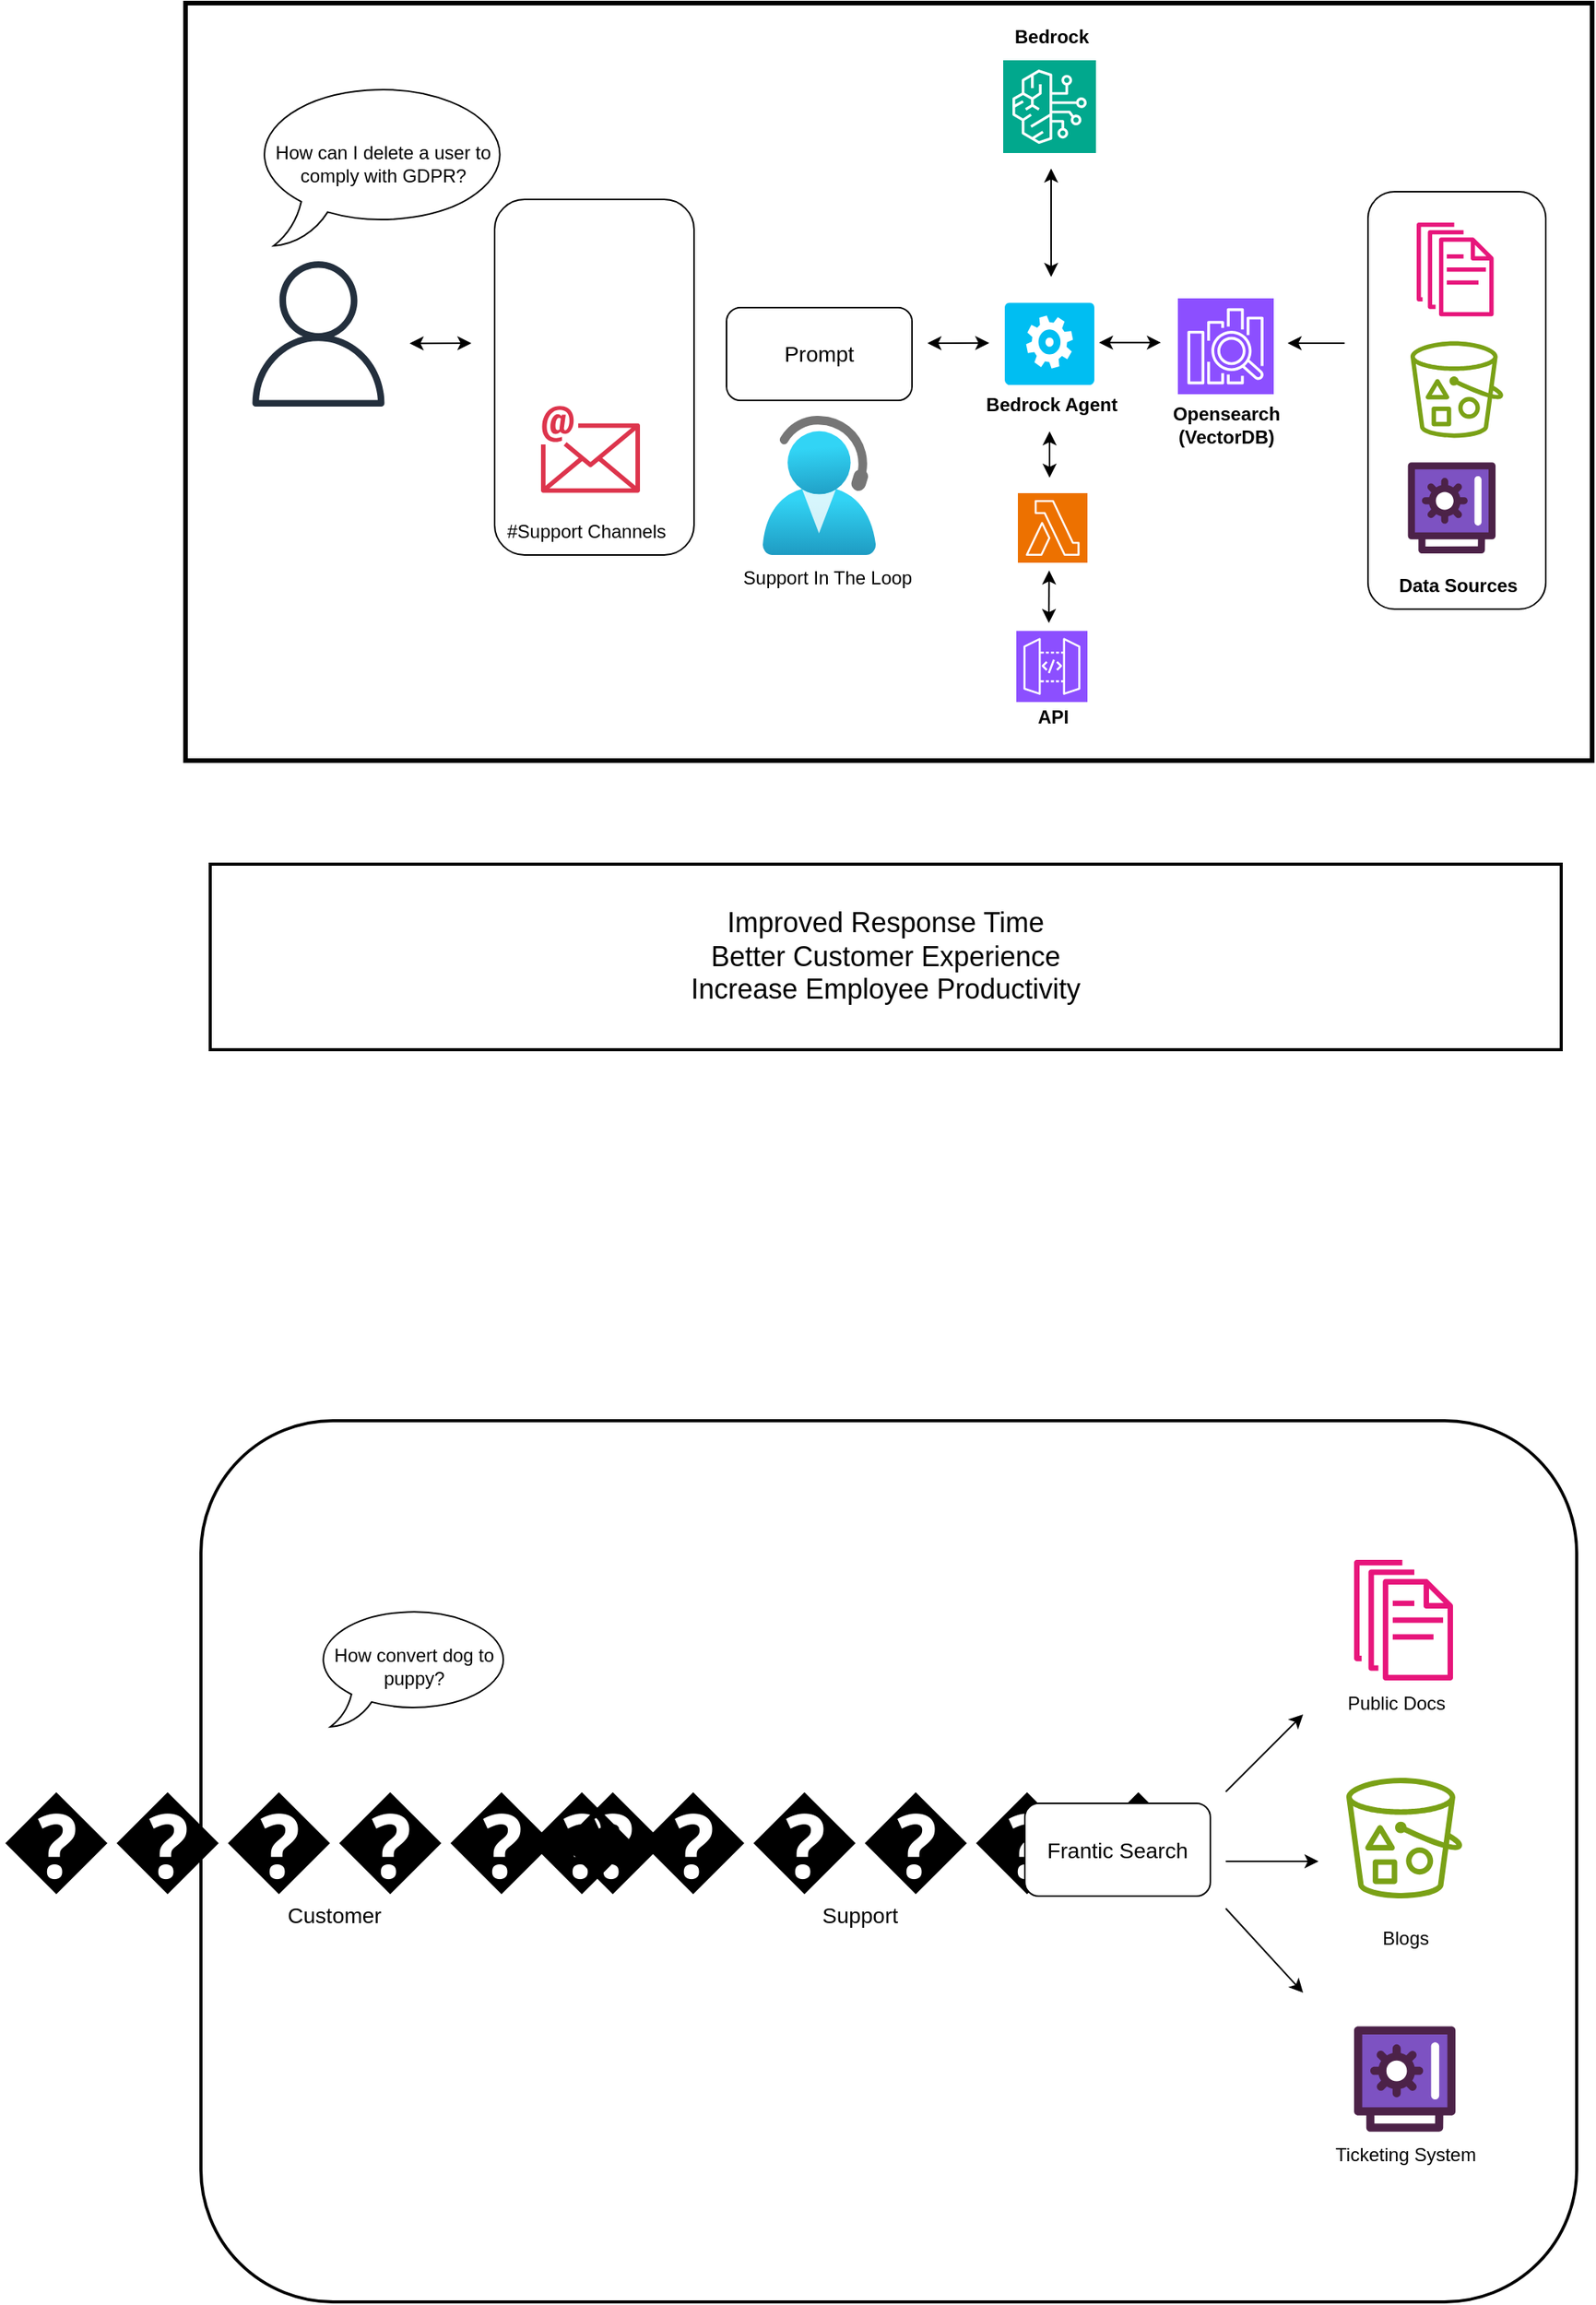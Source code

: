 <mxfile version="22.1.5" type="github">
  <diagram name="Page-1" id="sZaRFY_wS3xeuETo2kx1">
    <mxGraphModel dx="2185" dy="582" grid="1" gridSize="10" guides="1" tooltips="1" connect="1" arrows="1" fold="1" page="1" pageScale="1" pageWidth="1100" pageHeight="850" math="0" shadow="0">
      <root>
        <mxCell id="0" />
        <mxCell id="Anqft-yjqPqL2RH1cFlM-124" value="Before" parent="0" visible="0" />
        <mxCell id="Anqft-yjqPqL2RH1cFlM-125" value="" style="rounded=0;whiteSpace=wrap;html=1;fillColor=none;strokeWidth=3;" parent="Anqft-yjqPqL2RH1cFlM-124" vertex="1">
          <mxGeometry x="80" y="99" width="910" height="490" as="geometry" />
        </mxCell>
        <mxCell id="Anqft-yjqPqL2RH1cFlM-127" value="" style="rounded=1;whiteSpace=wrap;html=1;" parent="Anqft-yjqPqL2RH1cFlM-124" vertex="1">
          <mxGeometry x="280" y="240" width="129" height="230" as="geometry" />
        </mxCell>
        <mxCell id="Anqft-yjqPqL2RH1cFlM-128" value="" style="shape=image;html=1;verticalAlign=top;verticalLabelPosition=bottom;labelBackgroundColor=#ffffff;imageAspect=0;aspect=fixed;image=https://cdn2.iconfinder.com/data/icons/social-media-2285/512/1_Slack_colored_svg-128.png;imageBackground=none;" parent="Anqft-yjqPqL2RH1cFlM-124" vertex="1">
          <mxGeometry x="310" y="270" width="63" height="63" as="geometry" />
        </mxCell>
        <mxCell id="Anqft-yjqPqL2RH1cFlM-144" value="&lt;span style=&quot;font-size: 14px;&quot;&gt;Manual Search Across Systems&lt;/span&gt;" style="rounded=1;whiteSpace=wrap;html=1;fillColor=#F19C99;" parent="Anqft-yjqPqL2RH1cFlM-124" vertex="1">
          <mxGeometry x="630" y="304" width="120" height="60" as="geometry" />
        </mxCell>
        <mxCell id="Anqft-yjqPqL2RH1cFlM-146" value="" style="rounded=1;whiteSpace=wrap;html=1;strokeWidth=2;fillColor=none;" parent="Anqft-yjqPqL2RH1cFlM-124" vertex="1">
          <mxGeometry x="90" y="1030" width="890" height="570" as="geometry" />
        </mxCell>
        <mxCell id="Anqft-yjqPqL2RH1cFlM-147" value="" style="shape=image;html=1;verticalAlign=top;verticalLabelPosition=bottom;labelBackgroundColor=#ffffff;imageAspect=0;aspect=fixed;image=https://cdn2.iconfinder.com/data/icons/social-media-2285/512/1_Slack_colored_svg-128.png;imageBackground=none;" parent="Anqft-yjqPqL2RH1cFlM-124" vertex="1">
          <mxGeometry x="316" y="1262.5" width="75" height="75" as="geometry" />
        </mxCell>
        <mxCell id="Anqft-yjqPqL2RH1cFlM-148" value="" style="group" parent="Anqft-yjqPqL2RH1cFlM-124" vertex="1" connectable="0">
          <mxGeometry x="126" y="1250" width="100" height="115" as="geometry" />
        </mxCell>
        <mxCell id="Anqft-yjqPqL2RH1cFlM-149" value="&lt;font style=&quot;font-size: 72px;&quot;&gt;������&lt;/font&gt;" style="text;html=1;align=center;verticalAlign=middle;resizable=0;points=[];autosize=1;strokeColor=none;fillColor=none;" parent="Anqft-yjqPqL2RH1cFlM-148" vertex="1">
          <mxGeometry width="100" height="100" as="geometry" />
        </mxCell>
        <mxCell id="Anqft-yjqPqL2RH1cFlM-150" value="&lt;font style=&quot;font-size: 14px;&quot;&gt;Customer&lt;/font&gt;" style="text;html=1;align=center;verticalAlign=middle;resizable=0;points=[];autosize=1;strokeColor=none;fillColor=none;" parent="Anqft-yjqPqL2RH1cFlM-148" vertex="1">
          <mxGeometry x="10" y="85" width="80" height="30" as="geometry" />
        </mxCell>
        <mxCell id="Anqft-yjqPqL2RH1cFlM-151" value="" style="group" parent="Anqft-yjqPqL2RH1cFlM-124" vertex="1" connectable="0">
          <mxGeometry x="466" y="1250" width="100" height="115" as="geometry" />
        </mxCell>
        <mxCell id="Anqft-yjqPqL2RH1cFlM-152" value="&lt;span style=&quot;font-size: 72px;&quot;&gt;������&lt;/span&gt;" style="text;html=1;align=center;verticalAlign=middle;resizable=0;points=[];autosize=1;strokeColor=none;fillColor=none;" parent="Anqft-yjqPqL2RH1cFlM-151" vertex="1">
          <mxGeometry width="100" height="100" as="geometry" />
        </mxCell>
        <mxCell id="Anqft-yjqPqL2RH1cFlM-153" value="&lt;font style=&quot;font-size: 14px;&quot;&gt;Support&lt;/font&gt;" style="text;html=1;align=center;verticalAlign=middle;resizable=0;points=[];autosize=1;strokeColor=none;fillColor=none;" parent="Anqft-yjqPqL2RH1cFlM-151" vertex="1">
          <mxGeometry x="15" y="85" width="70" height="30" as="geometry" />
        </mxCell>
        <mxCell id="Anqft-yjqPqL2RH1cFlM-154" value="" style="group" parent="Anqft-yjqPqL2RH1cFlM-124" vertex="1" connectable="0">
          <mxGeometry x="818" y="1120" width="90" height="108" as="geometry" />
        </mxCell>
        <mxCell id="Anqft-yjqPqL2RH1cFlM-155" value="" style="sketch=0;outlineConnect=0;fontColor=#232F3E;gradientColor=none;fillColor=#E7157B;strokeColor=none;dashed=0;verticalLabelPosition=bottom;verticalAlign=top;align=center;html=1;fontSize=12;fontStyle=0;aspect=fixed;pointerEvents=1;shape=mxgraph.aws4.documents;" parent="Anqft-yjqPqL2RH1cFlM-154" vertex="1">
          <mxGeometry x="18" width="64" height="78" as="geometry" />
        </mxCell>
        <mxCell id="Anqft-yjqPqL2RH1cFlM-156" value="Public Docs" style="text;html=1;align=center;verticalAlign=middle;resizable=0;points=[];autosize=1;strokeColor=none;fillColor=none;" parent="Anqft-yjqPqL2RH1cFlM-154" vertex="1">
          <mxGeometry y="78" width="90" height="30" as="geometry" />
        </mxCell>
        <mxCell id="Anqft-yjqPqL2RH1cFlM-157" value="" style="group" parent="Anqft-yjqPqL2RH1cFlM-124" vertex="1" connectable="0">
          <mxGeometry x="831" y="1261" width="75" height="119" as="geometry" />
        </mxCell>
        <mxCell id="Anqft-yjqPqL2RH1cFlM-158" value="" style="sketch=0;outlineConnect=0;fontColor=#232F3E;gradientColor=none;fillColor=#7AA116;strokeColor=none;dashed=0;verticalLabelPosition=bottom;verticalAlign=top;align=center;html=1;fontSize=12;fontStyle=0;aspect=fixed;pointerEvents=1;shape=mxgraph.aws4.bucket_with_objects;" parent="Anqft-yjqPqL2RH1cFlM-157" vertex="1">
          <mxGeometry width="75" height="78" as="geometry" />
        </mxCell>
        <mxCell id="Anqft-yjqPqL2RH1cFlM-159" value="Blogs" style="text;html=1;align=center;verticalAlign=middle;resizable=0;points=[];autosize=1;strokeColor=none;fillColor=none;" parent="Anqft-yjqPqL2RH1cFlM-157" vertex="1">
          <mxGeometry x="12.5" y="89" width="50" height="30" as="geometry" />
        </mxCell>
        <mxCell id="Anqft-yjqPqL2RH1cFlM-160" value="" style="group" parent="Anqft-yjqPqL2RH1cFlM-124" vertex="1" connectable="0">
          <mxGeometry x="813.8" y="1421.67" width="110" height="98.33" as="geometry" />
        </mxCell>
        <mxCell id="Anqft-yjqPqL2RH1cFlM-161" value="" style="verticalLabelPosition=bottom;aspect=fixed;html=1;shape=mxgraph.salesforce.financial_services;" parent="Anqft-yjqPqL2RH1cFlM-160" vertex="1">
          <mxGeometry x="22.2" width="65.6" height="68.33" as="geometry" />
        </mxCell>
        <mxCell id="Anqft-yjqPqL2RH1cFlM-162" value="Ticketing System" style="text;html=1;align=center;verticalAlign=middle;resizable=0;points=[];autosize=1;strokeColor=none;fillColor=none;" parent="Anqft-yjqPqL2RH1cFlM-160" vertex="1">
          <mxGeometry y="68.33" width="110" height="30" as="geometry" />
        </mxCell>
        <mxCell id="Anqft-yjqPqL2RH1cFlM-163" value="&lt;font style=&quot;font-size: 14px;&quot;&gt;Frantic Search&lt;/font&gt;" style="rounded=1;whiteSpace=wrap;html=1;" parent="Anqft-yjqPqL2RH1cFlM-124" vertex="1">
          <mxGeometry x="623" y="1277.5" width="120" height="60" as="geometry" />
        </mxCell>
        <mxCell id="Anqft-yjqPqL2RH1cFlM-164" value="How convert dog to puppy?" style="whiteSpace=wrap;html=1;shape=mxgraph.basic.oval_callout;fillColor=#FFFFFF;" parent="Anqft-yjqPqL2RH1cFlM-124" vertex="1">
          <mxGeometry x="163" y="1150" width="130" height="78" as="geometry" />
        </mxCell>
        <mxCell id="Anqft-yjqPqL2RH1cFlM-165" value="" style="endArrow=classic;html=1;rounded=0;" parent="Anqft-yjqPqL2RH1cFlM-124" edge="1">
          <mxGeometry width="50" height="50" relative="1" as="geometry">
            <mxPoint x="753" y="1270" as="sourcePoint" />
            <mxPoint x="803" y="1220" as="targetPoint" />
          </mxGeometry>
        </mxCell>
        <mxCell id="Anqft-yjqPqL2RH1cFlM-166" value="" style="endArrow=classic;html=1;rounded=0;" parent="Anqft-yjqPqL2RH1cFlM-124" edge="1">
          <mxGeometry width="50" height="50" relative="1" as="geometry">
            <mxPoint x="753" y="1315" as="sourcePoint" />
            <mxPoint x="813" y="1315" as="targetPoint" />
          </mxGeometry>
        </mxCell>
        <mxCell id="Anqft-yjqPqL2RH1cFlM-167" value="" style="endArrow=classic;html=1;rounded=0;" parent="Anqft-yjqPqL2RH1cFlM-124" edge="1">
          <mxGeometry width="50" height="50" relative="1" as="geometry">
            <mxPoint x="753" y="1345.5" as="sourcePoint" />
            <mxPoint x="803" y="1400" as="targetPoint" />
          </mxGeometry>
        </mxCell>
        <mxCell id="Anqft-yjqPqL2RH1cFlM-168" value="&lt;span style=&quot;font-size: 18px;&quot;&gt;Slow Response Time&lt;br&gt;CSAT/Metric Issues&lt;br&gt;Support Toil&lt;br&gt;&lt;/span&gt;" style="rounded=0;whiteSpace=wrap;html=1;strokeWidth=2;" parent="Anqft-yjqPqL2RH1cFlM-124" vertex="1">
          <mxGeometry x="96" y="670" width="874" height="120" as="geometry" />
        </mxCell>
        <mxCell id="Anqft-yjqPqL2RH1cFlM-169" value="" style="sketch=0;outlineConnect=0;fontColor=#232F3E;gradientColor=none;fillColor=#DD344C;strokeColor=none;dashed=0;verticalLabelPosition=bottom;verticalAlign=top;align=center;html=1;fontSize=12;fontStyle=0;aspect=fixed;shape=mxgraph.aws4.email;" parent="Anqft-yjqPqL2RH1cFlM-124" vertex="1">
          <mxGeometry x="310" y="373.38" width="64" height="56.62" as="geometry" />
        </mxCell>
        <mxCell id="Anqft-yjqPqL2RH1cFlM-170" value="#Support Channels" style="text;html=1;align=center;verticalAlign=middle;resizable=0;points=[];autosize=1;strokeColor=none;fillColor=none;" parent="Anqft-yjqPqL2RH1cFlM-124" vertex="1">
          <mxGeometry x="274" y="440" width="130" height="30" as="geometry" />
        </mxCell>
        <mxCell id="Anqft-yjqPqL2RH1cFlM-181" value="" style="endArrow=classic;startArrow=classic;html=1;rounded=0;entryX=0.573;entryY=0.528;entryDx=0;entryDy=0;entryPerimeter=0;" parent="Anqft-yjqPqL2RH1cFlM-124" edge="1">
          <mxGeometry width="50" height="50" relative="1" as="geometry">
            <mxPoint x="426.03" y="337.2" as="sourcePoint" />
            <mxPoint x="466" y="337.08" as="targetPoint" />
          </mxGeometry>
        </mxCell>
        <mxCell id="Anqft-yjqPqL2RH1cFlM-182" value="" style="endArrow=classic;startArrow=classic;html=1;rounded=0;entryX=0.573;entryY=0.528;entryDx=0;entryDy=0;entryPerimeter=0;" parent="Anqft-yjqPqL2RH1cFlM-124" edge="1">
          <mxGeometry width="50" height="50" relative="1" as="geometry">
            <mxPoint x="566" y="337.2" as="sourcePoint" />
            <mxPoint x="605.97" y="337.08" as="targetPoint" />
          </mxGeometry>
        </mxCell>
        <mxCell id="Anqft-yjqPqL2RH1cFlM-183" value="" style="endArrow=classic;startArrow=classic;html=1;rounded=0;entryX=0.573;entryY=0.528;entryDx=0;entryDy=0;entryPerimeter=0;" parent="Anqft-yjqPqL2RH1cFlM-124" edge="1">
          <mxGeometry width="50" height="50" relative="1" as="geometry">
            <mxPoint x="770" y="334.7" as="sourcePoint" />
            <mxPoint x="809.97" y="334.58" as="targetPoint" />
          </mxGeometry>
        </mxCell>
        <mxCell id="Anqft-yjqPqL2RH1cFlM-203" value="How can I delete a user to comply with RTBF?" style="whiteSpace=wrap;html=1;shape=mxgraph.basic.oval_callout;fillColor=#FFFFFF;" parent="Anqft-yjqPqL2RH1cFlM-124" vertex="1">
          <mxGeometry x="126" y="164" width="170" height="106" as="geometry" />
        </mxCell>
        <mxCell id="Anqft-yjqPqL2RH1cFlM-204" value="" style="sketch=0;outlineConnect=0;fontColor=#232F3E;gradientColor=none;fillColor=#232F3D;strokeColor=none;dashed=0;verticalLabelPosition=bottom;verticalAlign=top;align=center;html=1;fontSize=12;fontStyle=0;aspect=fixed;pointerEvents=1;shape=mxgraph.aws4.user;" parent="Anqft-yjqPqL2RH1cFlM-124" vertex="1">
          <mxGeometry x="120" y="280" width="94" height="94" as="geometry" />
        </mxCell>
        <mxCell id="Anqft-yjqPqL2RH1cFlM-205" value="" style="endArrow=classic;startArrow=classic;html=1;rounded=0;entryX=0.573;entryY=0.528;entryDx=0;entryDy=0;entryPerimeter=0;" parent="Anqft-yjqPqL2RH1cFlM-124" edge="1">
          <mxGeometry width="50" height="50" relative="1" as="geometry">
            <mxPoint x="226.0" y="333.12" as="sourcePoint" />
            <mxPoint x="265.97" y="333.0" as="targetPoint" />
          </mxGeometry>
        </mxCell>
        <mxCell id="Anqft-yjqPqL2RH1cFlM-209" value="" style="endArrow=classic;startArrow=classic;html=1;rounded=0;entryX=0.48;entryY=0.778;entryDx=0;entryDy=0;entryPerimeter=0;" parent="Anqft-yjqPqL2RH1cFlM-124" target="Anqft-yjqPqL2RH1cFlM-125" edge="1">
          <mxGeometry width="50" height="50" relative="1" as="geometry">
            <mxPoint x="517.004" y="439.96" as="sourcePoint" />
            <mxPoint x="582.55" y="470.0" as="targetPoint" />
          </mxGeometry>
        </mxCell>
        <mxCell id="Anqft-yjqPqL2RH1cFlM-210" value="" style="sketch=0;points=[[0,0,0],[0.25,0,0],[0.5,0,0],[0.75,0,0],[1,0,0],[0,1,0],[0.25,1,0],[0.5,1,0],[0.75,1,0],[1,1,0],[0,0.25,0],[0,0.5,0],[0,0.75,0],[1,0.25,0],[1,0.5,0],[1,0.75,0]];outlineConnect=0;fontColor=#232F3E;fillColor=#8C4FFF;strokeColor=#ffffff;dashed=0;verticalLabelPosition=bottom;verticalAlign=top;align=center;html=1;fontSize=12;fontStyle=0;aspect=fixed;shape=mxgraph.aws4.resourceIcon;resIcon=mxgraph.aws4.api_gateway;" parent="Anqft-yjqPqL2RH1cFlM-124" vertex="1">
          <mxGeometry x="493" y="490.0" width="46" height="46" as="geometry" />
        </mxCell>
        <mxCell id="Anqft-yjqPqL2RH1cFlM-211" value="&lt;b&gt;API&lt;br&gt;&lt;/b&gt;" style="text;html=1;align=center;verticalAlign=middle;resizable=0;points=[];autosize=1;strokeColor=none;fillColor=none;" parent="Anqft-yjqPqL2RH1cFlM-124" vertex="1">
          <mxGeometry x="496" y="532" width="40" height="30" as="geometry" />
        </mxCell>
        <mxCell id="Anqft-yjqPqL2RH1cFlM-213" value="" style="group" parent="Anqft-yjqPqL2RH1cFlM-124" vertex="1" connectable="0">
          <mxGeometry x="855" y="245" width="115" height="270" as="geometry" />
        </mxCell>
        <mxCell id="Anqft-yjqPqL2RH1cFlM-214" value="" style="rounded=1;whiteSpace=wrap;html=1;" parent="Anqft-yjqPqL2RH1cFlM-213" vertex="1">
          <mxGeometry width="115" height="270" as="geometry" />
        </mxCell>
        <mxCell id="Anqft-yjqPqL2RH1cFlM-215" value="" style="group" parent="Anqft-yjqPqL2RH1cFlM-213" vertex="1" connectable="0">
          <mxGeometry x="17.5" y="20" width="70" height="95" as="geometry" />
        </mxCell>
        <mxCell id="Anqft-yjqPqL2RH1cFlM-216" value="" style="sketch=0;outlineConnect=0;fontColor=#232F3E;gradientColor=none;fillColor=#E7157B;strokeColor=none;dashed=0;verticalLabelPosition=bottom;verticalAlign=top;align=center;html=1;fontSize=12;fontStyle=0;aspect=fixed;pointerEvents=1;shape=mxgraph.aws4.documents;" parent="Anqft-yjqPqL2RH1cFlM-215" vertex="1">
          <mxGeometry x="14" width="49.778" height="60.667" as="geometry" />
        </mxCell>
        <mxCell id="Anqft-yjqPqL2RH1cFlM-217" value="" style="group" parent="Anqft-yjqPqL2RH1cFlM-213" vertex="1" connectable="0">
          <mxGeometry x="27.5" y="96.8" width="60" height="109.79" as="geometry" />
        </mxCell>
        <mxCell id="Anqft-yjqPqL2RH1cFlM-218" value="" style="sketch=0;outlineConnect=0;fontColor=#232F3E;gradientColor=none;fillColor=#7AA116;strokeColor=none;dashed=0;verticalLabelPosition=bottom;verticalAlign=top;align=center;html=1;fontSize=12;fontStyle=0;aspect=fixed;pointerEvents=1;shape=mxgraph.aws4.bucket_with_objects;" parent="Anqft-yjqPqL2RH1cFlM-217" vertex="1">
          <mxGeometry width="60" height="62.4" as="geometry" />
        </mxCell>
        <mxCell id="Anqft-yjqPqL2RH1cFlM-219" value="" style="group" parent="Anqft-yjqPqL2RH1cFlM-213" vertex="1" connectable="0">
          <mxGeometry x="5.8" y="175" width="99.2" height="94.067" as="geometry" />
        </mxCell>
        <mxCell id="Anqft-yjqPqL2RH1cFlM-220" value="" style="verticalLabelPosition=bottom;aspect=fixed;html=1;shape=mxgraph.salesforce.financial_services;" parent="Anqft-yjqPqL2RH1cFlM-219" vertex="1">
          <mxGeometry x="20.02" width="56.707" height="59.067" as="geometry" />
        </mxCell>
        <mxCell id="Anqft-yjqPqL2RH1cFlM-221" value="&lt;b&gt;Data Sources&lt;/b&gt;" style="text;html=1;align=center;verticalAlign=middle;resizable=0;points=[];autosize=1;strokeColor=none;fillColor=none;" parent="Anqft-yjqPqL2RH1cFlM-213" vertex="1">
          <mxGeometry x="7.5" y="240" width="100" height="30" as="geometry" />
        </mxCell>
        <mxCell id="jUoqrsleVEC9LtxdXnYX-1" value="" style="image;aspect=fixed;html=1;points=[];align=center;fontSize=12;image=img/lib/azure2/general/Help_and_Support.svg;" vertex="1" parent="Anqft-yjqPqL2RH1cFlM-124">
          <mxGeometry x="479.48" y="280" width="73.04" height="90" as="geometry" />
        </mxCell>
        <mxCell id="jUoqrsleVEC9LtxdXnYX-2" value="&lt;span style=&quot;font-size: 14px;&quot;&gt;Support Scripts&lt;/span&gt;" style="rounded=1;whiteSpace=wrap;html=1;fillColor=#F19C99;" vertex="1" parent="Anqft-yjqPqL2RH1cFlM-124">
          <mxGeometry x="456" y="373.38" width="120" height="60" as="geometry" />
        </mxCell>
        <mxCell id="Anqft-yjqPqL2RH1cFlM-53" value="After" parent="0" />
        <mxCell id="Anqft-yjqPqL2RH1cFlM-119" value="" style="rounded=0;whiteSpace=wrap;html=1;fillColor=none;strokeWidth=3;" parent="Anqft-yjqPqL2RH1cFlM-53" vertex="1">
          <mxGeometry x="80" y="113" width="910" height="490" as="geometry" />
        </mxCell>
        <mxCell id="Anqft-yjqPqL2RH1cFlM-55" value="" style="rounded=1;whiteSpace=wrap;html=1;" parent="Anqft-yjqPqL2RH1cFlM-53" vertex="1">
          <mxGeometry x="280" y="240" width="129" height="230" as="geometry" />
        </mxCell>
        <mxCell id="Anqft-yjqPqL2RH1cFlM-56" value="" style="shape=image;html=1;verticalAlign=top;verticalLabelPosition=bottom;labelBackgroundColor=#ffffff;imageAspect=0;aspect=fixed;image=https://cdn2.iconfinder.com/data/icons/social-media-2285/512/1_Slack_colored_svg-128.png;imageBackground=none;" parent="Anqft-yjqPqL2RH1cFlM-53" vertex="1">
          <mxGeometry x="310" y="270" width="63" height="63" as="geometry" />
        </mxCell>
        <mxCell id="Anqft-yjqPqL2RH1cFlM-72" value="&lt;span style=&quot;font-size: 14px;&quot;&gt;Prompt&lt;/span&gt;" style="rounded=1;whiteSpace=wrap;html=1;" parent="Anqft-yjqPqL2RH1cFlM-53" vertex="1">
          <mxGeometry x="430" y="310" width="120" height="60" as="geometry" />
        </mxCell>
        <mxCell id="Anqft-yjqPqL2RH1cFlM-73" value="How can I delete a user to comply with GDPR?" style="whiteSpace=wrap;html=1;shape=mxgraph.basic.oval_callout;fillColor=#FFFFFF;" parent="Anqft-yjqPqL2RH1cFlM-53" vertex="1">
          <mxGeometry x="123" y="164" width="170" height="106" as="geometry" />
        </mxCell>
        <mxCell id="Anqft-yjqPqL2RH1cFlM-77" value="" style="rounded=1;whiteSpace=wrap;html=1;strokeWidth=2;fillColor=none;" parent="Anqft-yjqPqL2RH1cFlM-53" vertex="1">
          <mxGeometry x="90" y="1030" width="890" height="570" as="geometry" />
        </mxCell>
        <mxCell id="Anqft-yjqPqL2RH1cFlM-78" value="" style="shape=image;html=1;verticalAlign=top;verticalLabelPosition=bottom;labelBackgroundColor=#ffffff;imageAspect=0;aspect=fixed;image=https://cdn2.iconfinder.com/data/icons/social-media-2285/512/1_Slack_colored_svg-128.png;imageBackground=none;" parent="Anqft-yjqPqL2RH1cFlM-53" vertex="1">
          <mxGeometry x="316" y="1262.5" width="75" height="75" as="geometry" />
        </mxCell>
        <mxCell id="Anqft-yjqPqL2RH1cFlM-79" value="" style="group" parent="Anqft-yjqPqL2RH1cFlM-53" vertex="1" connectable="0">
          <mxGeometry x="126" y="1250" width="100" height="115" as="geometry" />
        </mxCell>
        <mxCell id="Anqft-yjqPqL2RH1cFlM-80" value="&lt;font style=&quot;font-size: 72px;&quot;&gt;������&lt;/font&gt;" style="text;html=1;align=center;verticalAlign=middle;resizable=0;points=[];autosize=1;strokeColor=none;fillColor=none;" parent="Anqft-yjqPqL2RH1cFlM-79" vertex="1">
          <mxGeometry width="100" height="100" as="geometry" />
        </mxCell>
        <mxCell id="Anqft-yjqPqL2RH1cFlM-81" value="&lt;font style=&quot;font-size: 14px;&quot;&gt;Customer&lt;/font&gt;" style="text;html=1;align=center;verticalAlign=middle;resizable=0;points=[];autosize=1;strokeColor=none;fillColor=none;" parent="Anqft-yjqPqL2RH1cFlM-79" vertex="1">
          <mxGeometry x="10" y="85" width="80" height="30" as="geometry" />
        </mxCell>
        <mxCell id="Anqft-yjqPqL2RH1cFlM-82" value="" style="group" parent="Anqft-yjqPqL2RH1cFlM-53" vertex="1" connectable="0">
          <mxGeometry x="466" y="1250" width="100" height="115" as="geometry" />
        </mxCell>
        <mxCell id="Anqft-yjqPqL2RH1cFlM-83" value="&lt;span style=&quot;font-size: 72px;&quot;&gt;������&lt;/span&gt;" style="text;html=1;align=center;verticalAlign=middle;resizable=0;points=[];autosize=1;strokeColor=none;fillColor=none;" parent="Anqft-yjqPqL2RH1cFlM-82" vertex="1">
          <mxGeometry width="100" height="100" as="geometry" />
        </mxCell>
        <mxCell id="Anqft-yjqPqL2RH1cFlM-84" value="&lt;font style=&quot;font-size: 14px;&quot;&gt;Support&lt;/font&gt;" style="text;html=1;align=center;verticalAlign=middle;resizable=0;points=[];autosize=1;strokeColor=none;fillColor=none;" parent="Anqft-yjqPqL2RH1cFlM-82" vertex="1">
          <mxGeometry x="15" y="85" width="70" height="30" as="geometry" />
        </mxCell>
        <mxCell id="Anqft-yjqPqL2RH1cFlM-85" value="" style="group" parent="Anqft-yjqPqL2RH1cFlM-53" vertex="1" connectable="0">
          <mxGeometry x="818" y="1120" width="90" height="108" as="geometry" />
        </mxCell>
        <mxCell id="Anqft-yjqPqL2RH1cFlM-86" value="" style="sketch=0;outlineConnect=0;fontColor=#232F3E;gradientColor=none;fillColor=#E7157B;strokeColor=none;dashed=0;verticalLabelPosition=bottom;verticalAlign=top;align=center;html=1;fontSize=12;fontStyle=0;aspect=fixed;pointerEvents=1;shape=mxgraph.aws4.documents;" parent="Anqft-yjqPqL2RH1cFlM-85" vertex="1">
          <mxGeometry x="18" width="64" height="78" as="geometry" />
        </mxCell>
        <mxCell id="Anqft-yjqPqL2RH1cFlM-87" value="Public Docs" style="text;html=1;align=center;verticalAlign=middle;resizable=0;points=[];autosize=1;strokeColor=none;fillColor=none;" parent="Anqft-yjqPqL2RH1cFlM-85" vertex="1">
          <mxGeometry y="78" width="90" height="30" as="geometry" />
        </mxCell>
        <mxCell id="Anqft-yjqPqL2RH1cFlM-88" value="" style="group" parent="Anqft-yjqPqL2RH1cFlM-53" vertex="1" connectable="0">
          <mxGeometry x="831" y="1261" width="75" height="119" as="geometry" />
        </mxCell>
        <mxCell id="Anqft-yjqPqL2RH1cFlM-89" value="" style="sketch=0;outlineConnect=0;fontColor=#232F3E;gradientColor=none;fillColor=#7AA116;strokeColor=none;dashed=0;verticalLabelPosition=bottom;verticalAlign=top;align=center;html=1;fontSize=12;fontStyle=0;aspect=fixed;pointerEvents=1;shape=mxgraph.aws4.bucket_with_objects;" parent="Anqft-yjqPqL2RH1cFlM-88" vertex="1">
          <mxGeometry width="75" height="78" as="geometry" />
        </mxCell>
        <mxCell id="Anqft-yjqPqL2RH1cFlM-90" value="Blogs" style="text;html=1;align=center;verticalAlign=middle;resizable=0;points=[];autosize=1;strokeColor=none;fillColor=none;" parent="Anqft-yjqPqL2RH1cFlM-88" vertex="1">
          <mxGeometry x="12.5" y="89" width="50" height="30" as="geometry" />
        </mxCell>
        <mxCell id="Anqft-yjqPqL2RH1cFlM-91" value="" style="group" parent="Anqft-yjqPqL2RH1cFlM-53" vertex="1" connectable="0">
          <mxGeometry x="813.8" y="1421.67" width="110" height="98.33" as="geometry" />
        </mxCell>
        <mxCell id="Anqft-yjqPqL2RH1cFlM-92" value="" style="verticalLabelPosition=bottom;aspect=fixed;html=1;shape=mxgraph.salesforce.financial_services;" parent="Anqft-yjqPqL2RH1cFlM-91" vertex="1">
          <mxGeometry x="22.2" width="65.6" height="68.33" as="geometry" />
        </mxCell>
        <mxCell id="Anqft-yjqPqL2RH1cFlM-93" value="Ticketing System" style="text;html=1;align=center;verticalAlign=middle;resizable=0;points=[];autosize=1;strokeColor=none;fillColor=none;" parent="Anqft-yjqPqL2RH1cFlM-91" vertex="1">
          <mxGeometry y="68.33" width="110" height="30" as="geometry" />
        </mxCell>
        <mxCell id="Anqft-yjqPqL2RH1cFlM-94" value="&lt;font style=&quot;font-size: 14px;&quot;&gt;Frantic Search&lt;/font&gt;" style="rounded=1;whiteSpace=wrap;html=1;" parent="Anqft-yjqPqL2RH1cFlM-53" vertex="1">
          <mxGeometry x="623" y="1277.5" width="120" height="60" as="geometry" />
        </mxCell>
        <mxCell id="Anqft-yjqPqL2RH1cFlM-95" value="How convert dog to puppy?" style="whiteSpace=wrap;html=1;shape=mxgraph.basic.oval_callout;fillColor=#FFFFFF;" parent="Anqft-yjqPqL2RH1cFlM-53" vertex="1">
          <mxGeometry x="163" y="1150" width="130" height="78" as="geometry" />
        </mxCell>
        <mxCell id="Anqft-yjqPqL2RH1cFlM-96" value="" style="endArrow=classic;html=1;rounded=0;" parent="Anqft-yjqPqL2RH1cFlM-53" edge="1">
          <mxGeometry width="50" height="50" relative="1" as="geometry">
            <mxPoint x="753" y="1270" as="sourcePoint" />
            <mxPoint x="803" y="1220" as="targetPoint" />
          </mxGeometry>
        </mxCell>
        <mxCell id="Anqft-yjqPqL2RH1cFlM-97" value="" style="endArrow=classic;html=1;rounded=0;" parent="Anqft-yjqPqL2RH1cFlM-53" edge="1">
          <mxGeometry width="50" height="50" relative="1" as="geometry">
            <mxPoint x="753" y="1315" as="sourcePoint" />
            <mxPoint x="813" y="1315" as="targetPoint" />
          </mxGeometry>
        </mxCell>
        <mxCell id="Anqft-yjqPqL2RH1cFlM-98" value="" style="endArrow=classic;html=1;rounded=0;" parent="Anqft-yjqPqL2RH1cFlM-53" edge="1">
          <mxGeometry width="50" height="50" relative="1" as="geometry">
            <mxPoint x="753" y="1345.5" as="sourcePoint" />
            <mxPoint x="803" y="1400" as="targetPoint" />
          </mxGeometry>
        </mxCell>
        <mxCell id="Anqft-yjqPqL2RH1cFlM-99" value="&lt;font style=&quot;font-size: 18px;&quot;&gt;Improved Response Time&lt;br&gt;Better Customer Experience&lt;br&gt;Increase Employee Productivity&lt;/font&gt;" style="rounded=0;whiteSpace=wrap;html=1;strokeWidth=2;" parent="Anqft-yjqPqL2RH1cFlM-53" vertex="1">
          <mxGeometry x="96" y="670" width="874" height="120" as="geometry" />
        </mxCell>
        <mxCell id="Anqft-yjqPqL2RH1cFlM-100" value="" style="sketch=0;outlineConnect=0;fontColor=#232F3E;gradientColor=none;fillColor=#DD344C;strokeColor=none;dashed=0;verticalLabelPosition=bottom;verticalAlign=top;align=center;html=1;fontSize=12;fontStyle=0;aspect=fixed;shape=mxgraph.aws4.email;" parent="Anqft-yjqPqL2RH1cFlM-53" vertex="1">
          <mxGeometry x="310" y="373.38" width="64" height="56.62" as="geometry" />
        </mxCell>
        <mxCell id="Anqft-yjqPqL2RH1cFlM-101" value="#Support Channels" style="text;html=1;align=center;verticalAlign=middle;resizable=0;points=[];autosize=1;strokeColor=none;fillColor=none;" parent="Anqft-yjqPqL2RH1cFlM-53" vertex="1">
          <mxGeometry x="274" y="440" width="130" height="30" as="geometry" />
        </mxCell>
        <mxCell id="Anqft-yjqPqL2RH1cFlM-102" value="" style="sketch=0;points=[[0,0,0],[0.25,0,0],[0.5,0,0],[0.75,0,0],[1,0,0],[0,1,0],[0.25,1,0],[0.5,1,0],[0.75,1,0],[1,1,0],[0,0.25,0],[0,0.5,0],[0,0.75,0],[1,0.25,0],[1,0.5,0],[1,0.75,0]];outlineConnect=0;fontColor=#232F3E;fillColor=#01A88D;strokeColor=#ffffff;dashed=0;verticalLabelPosition=bottom;verticalAlign=top;align=center;html=1;fontSize=12;fontStyle=0;aspect=fixed;shape=mxgraph.aws4.resourceIcon;resIcon=mxgraph.aws4.bedrock;" parent="Anqft-yjqPqL2RH1cFlM-53" vertex="1">
          <mxGeometry x="609" y="150" width="60" height="60" as="geometry" />
        </mxCell>
        <mxCell id="Anqft-yjqPqL2RH1cFlM-114" value="" style="endArrow=classic;startArrow=classic;html=1;rounded=0;entryX=0.573;entryY=0.528;entryDx=0;entryDy=0;entryPerimeter=0;" parent="Anqft-yjqPqL2RH1cFlM-53" edge="1">
          <mxGeometry width="50" height="50" relative="1" as="geometry">
            <mxPoint x="560" y="333" as="sourcePoint" />
            <mxPoint x="599.97" y="332.88" as="targetPoint" />
          </mxGeometry>
        </mxCell>
        <mxCell id="Anqft-yjqPqL2RH1cFlM-115" value="" style="endArrow=classic;startArrow=classic;html=1;rounded=0;entryX=0.573;entryY=0.528;entryDx=0;entryDy=0;entryPerimeter=0;" parent="Anqft-yjqPqL2RH1cFlM-53" edge="1">
          <mxGeometry width="50" height="50" relative="1" as="geometry">
            <mxPoint x="671" y="332.58" as="sourcePoint" />
            <mxPoint x="711" y="332.58" as="targetPoint" />
          </mxGeometry>
        </mxCell>
        <mxCell id="Anqft-yjqPqL2RH1cFlM-116" value="" style="endArrow=classic;startArrow=classic;html=1;rounded=0;entryX=0.618;entryY=0.435;entryDx=0;entryDy=0;entryPerimeter=0;" parent="Anqft-yjqPqL2RH1cFlM-53" edge="1">
          <mxGeometry width="50" height="50" relative="1" as="geometry">
            <mxPoint x="640" y="220" as="sourcePoint" />
            <mxPoint x="640.02" y="290.1" as="targetPoint" />
          </mxGeometry>
        </mxCell>
        <mxCell id="Anqft-yjqPqL2RH1cFlM-120" value="" style="endArrow=classic;html=1;rounded=0;exitX=0.824;exitY=0.551;exitDx=0;exitDy=0;exitPerimeter=0;" parent="Anqft-yjqPqL2RH1cFlM-53" edge="1">
          <mxGeometry width="50" height="50" relative="1" as="geometry">
            <mxPoint x="829.84" y="332.99" as="sourcePoint" />
            <mxPoint x="793" y="333" as="targetPoint" />
          </mxGeometry>
        </mxCell>
        <mxCell id="Anqft-yjqPqL2RH1cFlM-122" value="&lt;b&gt;Bedrock&lt;/b&gt;" style="text;html=1;align=center;verticalAlign=middle;resizable=0;points=[];autosize=1;strokeColor=none;fillColor=none;" parent="Anqft-yjqPqL2RH1cFlM-53" vertex="1">
          <mxGeometry x="605" y="120" width="70" height="30" as="geometry" />
        </mxCell>
        <mxCell id="Anqft-yjqPqL2RH1cFlM-123" value="&lt;b&gt;Opensearch&lt;br&gt;(VectorDB)&lt;/b&gt;" style="text;html=1;align=center;verticalAlign=middle;resizable=0;points=[];autosize=1;strokeColor=none;fillColor=none;" parent="Anqft-yjqPqL2RH1cFlM-53" vertex="1">
          <mxGeometry x="708" y="366" width="90" height="40" as="geometry" />
        </mxCell>
        <mxCell id="Anqft-yjqPqL2RH1cFlM-189" value="&lt;b&gt;Bedrock Agent&lt;br&gt;&lt;br&gt;&lt;/b&gt;" style="text;html=1;align=center;verticalAlign=middle;resizable=0;points=[];autosize=1;strokeColor=none;fillColor=none;" parent="Anqft-yjqPqL2RH1cFlM-53" vertex="1">
          <mxGeometry x="585" y="360" width="110" height="40" as="geometry" />
        </mxCell>
        <mxCell id="Anqft-yjqPqL2RH1cFlM-190" value="" style="sketch=0;points=[[0,0,0],[0.25,0,0],[0.5,0,0],[0.75,0,0],[1,0,0],[0,1,0],[0.25,1,0],[0.5,1,0],[0.75,1,0],[1,1,0],[0,0.25,0],[0,0.5,0],[0,0.75,0],[1,0.25,0],[1,0.5,0],[1,0.75,0]];outlineConnect=0;fontColor=#232F3E;fillColor=#8C4FFF;strokeColor=#ffffff;dashed=0;verticalLabelPosition=bottom;verticalAlign=top;align=center;html=1;fontSize=12;fontStyle=0;aspect=fixed;shape=mxgraph.aws4.resourceIcon;resIcon=mxgraph.aws4.elasticsearch_service;" parent="Anqft-yjqPqL2RH1cFlM-53" vertex="1">
          <mxGeometry x="722" y="304" width="62" height="62" as="geometry" />
        </mxCell>
        <mxCell id="Anqft-yjqPqL2RH1cFlM-191" value="" style="verticalLabelPosition=bottom;html=1;verticalAlign=top;align=center;strokeColor=none;fillColor=#00BEF2;shape=mxgraph.azure.worker_role;" parent="Anqft-yjqPqL2RH1cFlM-53" vertex="1">
          <mxGeometry x="610" y="306.8" width="58" height="53.2" as="geometry" />
        </mxCell>
        <mxCell id="Anqft-yjqPqL2RH1cFlM-192" value="" style="endArrow=classic;startArrow=classic;html=1;rounded=0;exitX=0.491;exitY=0.75;exitDx=0;exitDy=0;exitPerimeter=0;" parent="Anqft-yjqPqL2RH1cFlM-53" source="Anqft-yjqPqL2RH1cFlM-189" edge="1">
          <mxGeometry width="50" height="50" relative="1" as="geometry">
            <mxPoint x="639" y="406" as="sourcePoint" />
            <mxPoint x="639" y="420" as="targetPoint" />
          </mxGeometry>
        </mxCell>
        <mxCell id="Anqft-yjqPqL2RH1cFlM-193" value="" style="sketch=0;points=[[0,0,0],[0.25,0,0],[0.5,0,0],[0.75,0,0],[1,0,0],[0,1,0],[0.25,1,0],[0.5,1,0],[0.75,1,0],[1,1,0],[0,0.25,0],[0,0.5,0],[0,0.75,0],[1,0.25,0],[1,0.5,0],[1,0.75,0]];outlineConnect=0;fontColor=#232F3E;fillColor=#ED7100;strokeColor=#ffffff;dashed=0;verticalLabelPosition=bottom;verticalAlign=top;align=center;html=1;fontSize=12;fontStyle=0;aspect=fixed;shape=mxgraph.aws4.resourceIcon;resIcon=mxgraph.aws4.lambda;" parent="Anqft-yjqPqL2RH1cFlM-53" vertex="1">
          <mxGeometry x="618.5" y="430" width="45" height="45" as="geometry" />
        </mxCell>
        <mxCell id="Anqft-yjqPqL2RH1cFlM-194" value="" style="sketch=0;points=[[0,0,0],[0.25,0,0],[0.5,0,0],[0.75,0,0],[1,0,0],[0,1,0],[0.25,1,0],[0.5,1,0],[0.75,1,0],[1,1,0],[0,0.25,0],[0,0.5,0],[0,0.75,0],[1,0.25,0],[1,0.5,0],[1,0.75,0]];outlineConnect=0;fontColor=#232F3E;fillColor=#8C4FFF;strokeColor=#ffffff;dashed=0;verticalLabelPosition=bottom;verticalAlign=top;align=center;html=1;fontSize=12;fontStyle=0;aspect=fixed;shape=mxgraph.aws4.resourceIcon;resIcon=mxgraph.aws4.api_gateway;" parent="Anqft-yjqPqL2RH1cFlM-53" vertex="1">
          <mxGeometry x="617.5" y="519.07" width="46" height="46" as="geometry" />
        </mxCell>
        <mxCell id="Anqft-yjqPqL2RH1cFlM-197" value="" style="endArrow=classic;startArrow=classic;html=1;rounded=0;exitX=0.614;exitY=0.749;exitDx=0;exitDy=0;exitPerimeter=0;" parent="Anqft-yjqPqL2RH1cFlM-53" source="Anqft-yjqPqL2RH1cFlM-119" edge="1">
          <mxGeometry width="50" height="50" relative="1" as="geometry">
            <mxPoint x="638.55" y="490" as="sourcePoint" />
            <mxPoint x="638.55" y="514" as="targetPoint" />
          </mxGeometry>
        </mxCell>
        <mxCell id="Anqft-yjqPqL2RH1cFlM-198" value="&lt;b&gt;API&lt;br&gt;&lt;/b&gt;" style="text;html=1;align=center;verticalAlign=middle;resizable=0;points=[];autosize=1;strokeColor=none;fillColor=none;" parent="Anqft-yjqPqL2RH1cFlM-53" vertex="1">
          <mxGeometry x="621" y="560" width="40" height="30" as="geometry" />
        </mxCell>
        <mxCell id="Anqft-yjqPqL2RH1cFlM-206" value="" style="sketch=0;outlineConnect=0;fontColor=#232F3E;gradientColor=none;fillColor=#232F3D;strokeColor=none;dashed=0;verticalLabelPosition=bottom;verticalAlign=top;align=center;html=1;fontSize=12;fontStyle=0;aspect=fixed;pointerEvents=1;shape=mxgraph.aws4.user;" parent="Anqft-yjqPqL2RH1cFlM-53" vertex="1">
          <mxGeometry x="119" y="280" width="94" height="94" as="geometry" />
        </mxCell>
        <mxCell id="Anqft-yjqPqL2RH1cFlM-207" value="" style="endArrow=classic;startArrow=classic;html=1;rounded=0;entryX=0.573;entryY=0.528;entryDx=0;entryDy=0;entryPerimeter=0;" parent="Anqft-yjqPqL2RH1cFlM-53" edge="1">
          <mxGeometry width="50" height="50" relative="1" as="geometry">
            <mxPoint x="225.0" y="333.12" as="sourcePoint" />
            <mxPoint x="264.97" y="333.0" as="targetPoint" />
          </mxGeometry>
        </mxCell>
        <mxCell id="Anqft-yjqPqL2RH1cFlM-212" value="" style="group" parent="Anqft-yjqPqL2RH1cFlM-53" vertex="1" connectable="0">
          <mxGeometry x="845" y="235" width="115" height="270" as="geometry" />
        </mxCell>
        <mxCell id="Anqft-yjqPqL2RH1cFlM-118" value="" style="rounded=1;whiteSpace=wrap;html=1;" parent="Anqft-yjqPqL2RH1cFlM-212" vertex="1">
          <mxGeometry width="115" height="270" as="geometry" />
        </mxCell>
        <mxCell id="Anqft-yjqPqL2RH1cFlM-63" value="" style="group" parent="Anqft-yjqPqL2RH1cFlM-212" vertex="1" connectable="0">
          <mxGeometry x="17.5" y="20" width="70" height="95" as="geometry" />
        </mxCell>
        <mxCell id="Anqft-yjqPqL2RH1cFlM-64" value="" style="sketch=0;outlineConnect=0;fontColor=#232F3E;gradientColor=none;fillColor=#E7157B;strokeColor=none;dashed=0;verticalLabelPosition=bottom;verticalAlign=top;align=center;html=1;fontSize=12;fontStyle=0;aspect=fixed;pointerEvents=1;shape=mxgraph.aws4.documents;" parent="Anqft-yjqPqL2RH1cFlM-63" vertex="1">
          <mxGeometry x="14" width="49.778" height="60.667" as="geometry" />
        </mxCell>
        <mxCell id="Anqft-yjqPqL2RH1cFlM-66" value="" style="group" parent="Anqft-yjqPqL2RH1cFlM-212" vertex="1" connectable="0">
          <mxGeometry x="27.5" y="96.8" width="60" height="109.79" as="geometry" />
        </mxCell>
        <mxCell id="Anqft-yjqPqL2RH1cFlM-67" value="" style="sketch=0;outlineConnect=0;fontColor=#232F3E;gradientColor=none;fillColor=#7AA116;strokeColor=none;dashed=0;verticalLabelPosition=bottom;verticalAlign=top;align=center;html=1;fontSize=12;fontStyle=0;aspect=fixed;pointerEvents=1;shape=mxgraph.aws4.bucket_with_objects;" parent="Anqft-yjqPqL2RH1cFlM-66" vertex="1">
          <mxGeometry width="60" height="62.4" as="geometry" />
        </mxCell>
        <mxCell id="Anqft-yjqPqL2RH1cFlM-69" value="" style="group" parent="Anqft-yjqPqL2RH1cFlM-212" vertex="1" connectable="0">
          <mxGeometry x="5.8" y="175" width="99.2" height="94.067" as="geometry" />
        </mxCell>
        <mxCell id="Anqft-yjqPqL2RH1cFlM-70" value="" style="verticalLabelPosition=bottom;aspect=fixed;html=1;shape=mxgraph.salesforce.financial_services;" parent="Anqft-yjqPqL2RH1cFlM-69" vertex="1">
          <mxGeometry x="20.02" width="56.707" height="59.067" as="geometry" />
        </mxCell>
        <mxCell id="Anqft-yjqPqL2RH1cFlM-121" value="&lt;b&gt;Data Sources&lt;/b&gt;" style="text;html=1;align=center;verticalAlign=middle;resizable=0;points=[];autosize=1;strokeColor=none;fillColor=none;" parent="Anqft-yjqPqL2RH1cFlM-212" vertex="1">
          <mxGeometry x="7.5" y="240" width="100" height="30" as="geometry" />
        </mxCell>
        <mxCell id="jUoqrsleVEC9LtxdXnYX-4" value="" style="image;aspect=fixed;html=1;points=[];align=center;fontSize=12;image=img/lib/azure2/general/Help_and_Support.svg;" vertex="1" parent="Anqft-yjqPqL2RH1cFlM-53">
          <mxGeometry x="453.48" y="380" width="73.04" height="90" as="geometry" />
        </mxCell>
        <mxCell id="jUoqrsleVEC9LtxdXnYX-5" value="Support In The Loop" style="text;html=1;align=center;verticalAlign=middle;resizable=0;points=[];autosize=1;strokeColor=none;fillColor=none;" vertex="1" parent="Anqft-yjqPqL2RH1cFlM-53">
          <mxGeometry x="430" y="470" width="130" height="30" as="geometry" />
        </mxCell>
      </root>
    </mxGraphModel>
  </diagram>
</mxfile>
